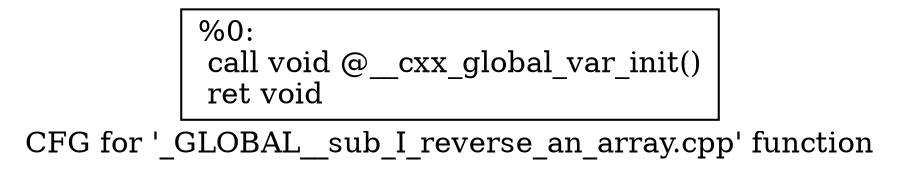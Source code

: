 digraph "CFG for '_GLOBAL__sub_I_reverse_an_array.cpp' function" {
	label="CFG for '_GLOBAL__sub_I_reverse_an_array.cpp' function";

	Node0x1313310 [shape=record,label="{%0:\l  call void @__cxx_global_var_init()\l  ret void\l}"];
}
